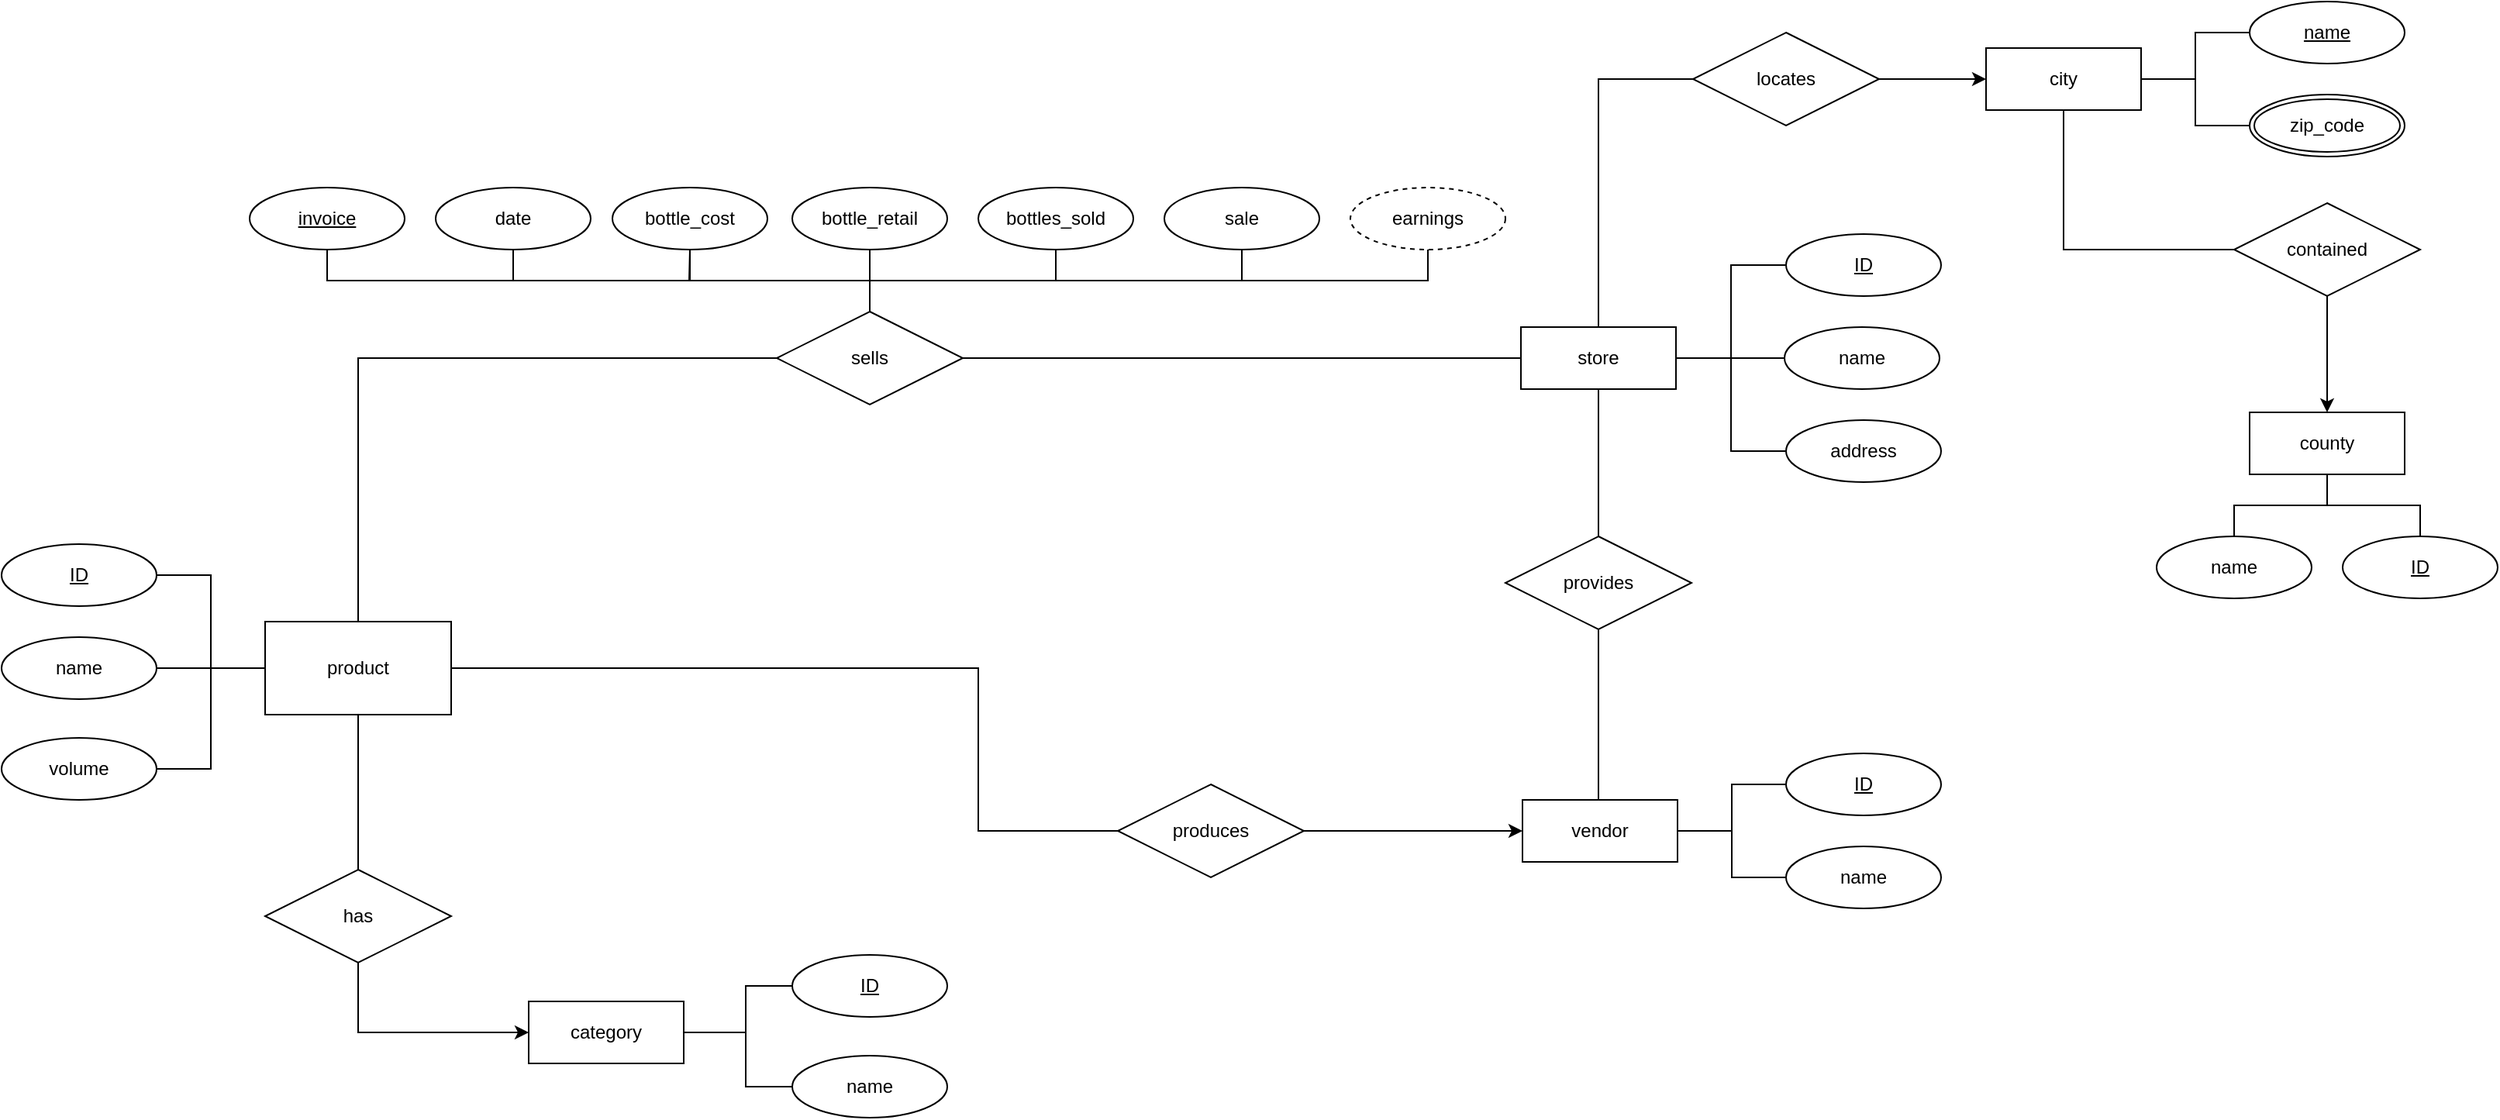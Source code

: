 <mxfile version="21.2.9" type="device">
  <diagram name="Página-1" id="CpuVKc3Z3gT7st1ZDinv">
    <mxGraphModel dx="1434" dy="796" grid="1" gridSize="10" guides="1" tooltips="1" connect="1" arrows="1" fold="1" page="1" pageScale="1" pageWidth="827" pageHeight="1169" math="0" shadow="0">
      <root>
        <mxCell id="0" />
        <mxCell id="1" parent="0" />
        <mxCell id="t0NuIf96gTucgw6YyUh--92" style="edgeStyle=orthogonalEdgeStyle;rounded=0;orthogonalLoop=1;jettySize=auto;html=1;exitX=1;exitY=0.75;exitDx=0;exitDy=0;endArrow=none;endFill=0;" parent="1" source="Jkc8xZQz6sf0sFc0_8F7-2" target="t0NuIf96gTucgw6YyUh--40" edge="1">
          <mxGeometry relative="1" as="geometry">
            <Array as="points">
              <mxPoint x="310" y="630" />
              <mxPoint x="650" y="630" />
              <mxPoint x="650" y="735" />
            </Array>
          </mxGeometry>
        </mxCell>
        <mxCell id="KLFE64AuCai8vggJglis-8" style="edgeStyle=orthogonalEdgeStyle;rounded=0;orthogonalLoop=1;jettySize=auto;html=1;entryX=1;entryY=0.5;entryDx=0;entryDy=0;endArrow=none;endFill=0;" edge="1" parent="1" source="Jkc8xZQz6sf0sFc0_8F7-2" target="Jkc8xZQz6sf0sFc0_8F7-5">
          <mxGeometry relative="1" as="geometry" />
        </mxCell>
        <mxCell id="KLFE64AuCai8vggJglis-9" style="edgeStyle=orthogonalEdgeStyle;rounded=0;orthogonalLoop=1;jettySize=auto;html=1;entryX=1;entryY=0.5;entryDx=0;entryDy=0;endArrow=none;endFill=0;" edge="1" parent="1" source="Jkc8xZQz6sf0sFc0_8F7-2" target="Jkc8xZQz6sf0sFc0_8F7-3">
          <mxGeometry relative="1" as="geometry" />
        </mxCell>
        <mxCell id="KLFE64AuCai8vggJglis-10" style="edgeStyle=orthogonalEdgeStyle;rounded=0;orthogonalLoop=1;jettySize=auto;html=1;entryX=1;entryY=0.5;entryDx=0;entryDy=0;endArrow=none;endFill=0;" edge="1" parent="1" source="Jkc8xZQz6sf0sFc0_8F7-2" target="Jkc8xZQz6sf0sFc0_8F7-9">
          <mxGeometry relative="1" as="geometry" />
        </mxCell>
        <mxCell id="Jkc8xZQz6sf0sFc0_8F7-2" value="product" style="rounded=0;whiteSpace=wrap;html=1;" parent="1" vertex="1">
          <mxGeometry x="190" y="600" width="120" height="60" as="geometry" />
        </mxCell>
        <mxCell id="Jkc8xZQz6sf0sFc0_8F7-3" value="ID" style="ellipse;whiteSpace=wrap;html=1;align=center;fontStyle=4;" parent="1" vertex="1">
          <mxGeometry x="20" y="550" width="100" height="40" as="geometry" />
        </mxCell>
        <mxCell id="Jkc8xZQz6sf0sFc0_8F7-5" value="name" style="ellipse;whiteSpace=wrap;html=1;align=center;" parent="1" vertex="1">
          <mxGeometry x="20" y="610" width="100" height="40" as="geometry" />
        </mxCell>
        <mxCell id="KLFE64AuCai8vggJglis-4" style="edgeStyle=orthogonalEdgeStyle;rounded=0;orthogonalLoop=1;jettySize=auto;html=1;endArrow=none;endFill=0;" edge="1" parent="1" source="Jkc8xZQz6sf0sFc0_8F7-7">
          <mxGeometry relative="1" as="geometry">
            <mxPoint x="463.5" y="380" as="targetPoint" />
          </mxGeometry>
        </mxCell>
        <mxCell id="Jkc8xZQz6sf0sFc0_8F7-7" value="bottle_cost" style="ellipse;whiteSpace=wrap;html=1;align=center;" parent="1" vertex="1">
          <mxGeometry x="414" y="320" width="100" height="40" as="geometry" />
        </mxCell>
        <mxCell id="Jkc8xZQz6sf0sFc0_8F7-9" value="volume" style="ellipse;whiteSpace=wrap;html=1;align=center;" parent="1" vertex="1">
          <mxGeometry x="20" y="675" width="100" height="40" as="geometry" />
        </mxCell>
        <mxCell id="Jkc8xZQz6sf0sFc0_8F7-75" style="edgeStyle=orthogonalEdgeStyle;rounded=0;orthogonalLoop=1;jettySize=auto;html=1;exitX=0;exitY=0.5;exitDx=0;exitDy=0;endArrow=none;endFill=0;" parent="1" source="Jkc8xZQz6sf0sFc0_8F7-11" target="Jkc8xZQz6sf0sFc0_8F7-74" edge="1">
          <mxGeometry relative="1" as="geometry" />
        </mxCell>
        <mxCell id="KLFE64AuCai8vggJglis-14" style="edgeStyle=orthogonalEdgeStyle;rounded=0;orthogonalLoop=1;jettySize=auto;html=1;entryX=0;entryY=0.5;entryDx=0;entryDy=0;endArrow=none;endFill=0;" edge="1" parent="1" source="Jkc8xZQz6sf0sFc0_8F7-11" target="Jkc8xZQz6sf0sFc0_8F7-15">
          <mxGeometry relative="1" as="geometry" />
        </mxCell>
        <mxCell id="KLFE64AuCai8vggJglis-15" style="edgeStyle=orthogonalEdgeStyle;rounded=0;orthogonalLoop=1;jettySize=auto;html=1;entryX=0;entryY=0.5;entryDx=0;entryDy=0;endArrow=none;endFill=0;" edge="1" parent="1" source="Jkc8xZQz6sf0sFc0_8F7-11" target="Jkc8xZQz6sf0sFc0_8F7-25">
          <mxGeometry relative="1" as="geometry" />
        </mxCell>
        <mxCell id="KLFE64AuCai8vggJglis-16" style="edgeStyle=orthogonalEdgeStyle;rounded=0;orthogonalLoop=1;jettySize=auto;html=1;entryX=0;entryY=0.5;entryDx=0;entryDy=0;endArrow=none;endFill=0;" edge="1" parent="1" source="Jkc8xZQz6sf0sFc0_8F7-11" target="Jkc8xZQz6sf0sFc0_8F7-22">
          <mxGeometry relative="1" as="geometry" />
        </mxCell>
        <mxCell id="Jkc8xZQz6sf0sFc0_8F7-11" value="store" style="whiteSpace=wrap;html=1;align=center;" parent="1" vertex="1">
          <mxGeometry x="1000" y="410" width="100" height="40" as="geometry" />
        </mxCell>
        <mxCell id="Jkc8xZQz6sf0sFc0_8F7-15" value="name" style="ellipse;whiteSpace=wrap;html=1;align=center;" parent="1" vertex="1">
          <mxGeometry x="1170" y="410" width="100" height="40" as="geometry" />
        </mxCell>
        <mxCell id="Jkc8xZQz6sf0sFc0_8F7-22" value="address" style="ellipse;whiteSpace=wrap;html=1;align=center;" parent="1" vertex="1">
          <mxGeometry x="1171" y="470" width="100" height="40" as="geometry" />
        </mxCell>
        <mxCell id="Jkc8xZQz6sf0sFc0_8F7-62" style="edgeStyle=orthogonalEdgeStyle;rounded=0;orthogonalLoop=1;jettySize=auto;html=1;exitX=1;exitY=0.5;exitDx=0;exitDy=0;endArrow=none;endFill=0;" parent="1" source="Jkc8xZQz6sf0sFc0_8F7-23" target="Jkc8xZQz6sf0sFc0_8F7-31" edge="1">
          <mxGeometry relative="1" as="geometry" />
        </mxCell>
        <mxCell id="t0NuIf96gTucgw6YyUh--49" style="edgeStyle=orthogonalEdgeStyle;rounded=0;orthogonalLoop=1;jettySize=auto;html=1;exitX=0;exitY=0.5;exitDx=0;exitDy=0;entryX=1;entryY=0.5;entryDx=0;entryDy=0;endArrow=none;endFill=0;startArrow=classic;startFill=1;" parent="1" source="Jkc8xZQz6sf0sFc0_8F7-23" target="t0NuIf96gTucgw6YyUh--34" edge="1">
          <mxGeometry relative="1" as="geometry" />
        </mxCell>
        <mxCell id="t0NuIf96gTucgw6YyUh--90" style="edgeStyle=orthogonalEdgeStyle;rounded=0;orthogonalLoop=1;jettySize=auto;html=1;exitX=0.5;exitY=1;exitDx=0;exitDy=0;endArrow=none;endFill=0;startArrow=none;startFill=0;" parent="1" source="Jkc8xZQz6sf0sFc0_8F7-23" target="t0NuIf96gTucgw6YyUh--37" edge="1">
          <mxGeometry relative="1" as="geometry">
            <Array as="points">
              <mxPoint x="1350" y="360" />
            </Array>
          </mxGeometry>
        </mxCell>
        <mxCell id="Jkc8xZQz6sf0sFc0_8F7-23" value="city" style="whiteSpace=wrap;html=1;align=center;" parent="1" vertex="1">
          <mxGeometry x="1300" y="230" width="100" height="40" as="geometry" />
        </mxCell>
        <mxCell id="Jkc8xZQz6sf0sFc0_8F7-25" value="ID" style="ellipse;whiteSpace=wrap;html=1;align=center;fontStyle=4;" parent="1" vertex="1">
          <mxGeometry x="1171" y="350" width="100" height="40" as="geometry" />
        </mxCell>
        <mxCell id="t0NuIf96gTucgw6YyUh--33" style="edgeStyle=orthogonalEdgeStyle;rounded=0;orthogonalLoop=1;jettySize=auto;html=1;exitX=0;exitY=0.5;exitDx=0;exitDy=0;entryX=1;entryY=0.5;entryDx=0;entryDy=0;endArrow=none;endFill=0;" parent="1" source="Jkc8xZQz6sf0sFc0_8F7-29" target="Jkc8xZQz6sf0sFc0_8F7-23" edge="1">
          <mxGeometry relative="1" as="geometry" />
        </mxCell>
        <mxCell id="Jkc8xZQz6sf0sFc0_8F7-29" value="zip_code" style="ellipse;shape=doubleEllipse;margin=3;whiteSpace=wrap;html=1;align=center;" parent="1" vertex="1">
          <mxGeometry x="1470" y="260" width="100" height="40" as="geometry" />
        </mxCell>
        <mxCell id="Jkc8xZQz6sf0sFc0_8F7-31" value="name" style="ellipse;whiteSpace=wrap;html=1;align=center;fontStyle=4;" parent="1" vertex="1">
          <mxGeometry x="1470" y="200" width="100" height="40" as="geometry" />
        </mxCell>
        <mxCell id="Jkc8xZQz6sf0sFc0_8F7-67" style="edgeStyle=orthogonalEdgeStyle;rounded=0;orthogonalLoop=1;jettySize=auto;html=1;endArrow=none;endFill=0;" parent="1" source="Jkc8xZQz6sf0sFc0_8F7-32" target="Jkc8xZQz6sf0sFc0_8F7-34" edge="1">
          <mxGeometry relative="1" as="geometry" />
        </mxCell>
        <mxCell id="Jkc8xZQz6sf0sFc0_8F7-68" style="edgeStyle=orthogonalEdgeStyle;rounded=0;orthogonalLoop=1;jettySize=auto;html=1;endArrow=none;endFill=0;" parent="1" source="Jkc8xZQz6sf0sFc0_8F7-32" target="Jkc8xZQz6sf0sFc0_8F7-36" edge="1">
          <mxGeometry relative="1" as="geometry" />
        </mxCell>
        <mxCell id="Jkc8xZQz6sf0sFc0_8F7-32" value="county" style="whiteSpace=wrap;html=1;align=center;" parent="1" vertex="1">
          <mxGeometry x="1470" y="465" width="100" height="40" as="geometry" />
        </mxCell>
        <mxCell id="Jkc8xZQz6sf0sFc0_8F7-34" value="name" style="ellipse;whiteSpace=wrap;html=1;align=center;" parent="1" vertex="1">
          <mxGeometry x="1410" y="545" width="100" height="40" as="geometry" />
        </mxCell>
        <mxCell id="Jkc8xZQz6sf0sFc0_8F7-36" value="ID" style="ellipse;whiteSpace=wrap;html=1;align=center;fontStyle=4;" parent="1" vertex="1">
          <mxGeometry x="1530" y="545" width="100" height="40" as="geometry" />
        </mxCell>
        <mxCell id="Jkc8xZQz6sf0sFc0_8F7-38" style="edgeStyle=orthogonalEdgeStyle;rounded=0;orthogonalLoop=1;jettySize=auto;html=1;exitX=0.5;exitY=1;exitDx=0;exitDy=0;" parent="1" source="Jkc8xZQz6sf0sFc0_8F7-32" target="Jkc8xZQz6sf0sFc0_8F7-32" edge="1">
          <mxGeometry relative="1" as="geometry" />
        </mxCell>
        <mxCell id="t0NuIf96gTucgw6YyUh--44" style="edgeStyle=orthogonalEdgeStyle;rounded=0;orthogonalLoop=1;jettySize=auto;html=1;exitX=0;exitY=0.5;exitDx=0;exitDy=0;entryX=0.5;entryY=0.5;entryDx=0;entryDy=0;entryPerimeter=0;endArrow=none;endFill=0;startArrow=classic;startFill=1;" parent="1" source="Jkc8xZQz6sf0sFc0_8F7-42" target="t0NuIf96gTucgw6YyUh--43" edge="1">
          <mxGeometry relative="1" as="geometry" />
        </mxCell>
        <mxCell id="t0NuIf96gTucgw6YyUh--87" style="edgeStyle=orthogonalEdgeStyle;rounded=0;orthogonalLoop=1;jettySize=auto;html=1;exitX=1;exitY=0.5;exitDx=0;exitDy=0;endArrow=none;endFill=0;" parent="1" source="Jkc8xZQz6sf0sFc0_8F7-42" target="Jkc8xZQz6sf0sFc0_8F7-43" edge="1">
          <mxGeometry relative="1" as="geometry">
            <Array as="points">
              <mxPoint x="500" y="865" />
              <mxPoint x="500" y="900" />
            </Array>
          </mxGeometry>
        </mxCell>
        <mxCell id="t0NuIf96gTucgw6YyUh--88" style="edgeStyle=orthogonalEdgeStyle;rounded=0;orthogonalLoop=1;jettySize=auto;html=1;exitX=1;exitY=0.5;exitDx=0;exitDy=0;endArrow=none;endFill=0;" parent="1" source="Jkc8xZQz6sf0sFc0_8F7-42" target="Jkc8xZQz6sf0sFc0_8F7-44" edge="1">
          <mxGeometry relative="1" as="geometry">
            <Array as="points">
              <mxPoint x="500" y="865" />
              <mxPoint x="500" y="835" />
            </Array>
          </mxGeometry>
        </mxCell>
        <mxCell id="Jkc8xZQz6sf0sFc0_8F7-42" value="category" style="whiteSpace=wrap;html=1;align=center;" parent="1" vertex="1">
          <mxGeometry x="360" y="845" width="100" height="40" as="geometry" />
        </mxCell>
        <mxCell id="Jkc8xZQz6sf0sFc0_8F7-43" value="name" style="ellipse;whiteSpace=wrap;html=1;align=center;" parent="1" vertex="1">
          <mxGeometry x="530" y="880" width="100" height="40" as="geometry" />
        </mxCell>
        <mxCell id="Jkc8xZQz6sf0sFc0_8F7-44" value="ID" style="ellipse;whiteSpace=wrap;html=1;align=center;fontStyle=4;" parent="1" vertex="1">
          <mxGeometry x="530" y="815" width="100" height="40" as="geometry" />
        </mxCell>
        <mxCell id="Jkc8xZQz6sf0sFc0_8F7-45" style="edgeStyle=orthogonalEdgeStyle;rounded=0;orthogonalLoop=1;jettySize=auto;html=1;exitX=0.5;exitY=1;exitDx=0;exitDy=0;" parent="1" source="Jkc8xZQz6sf0sFc0_8F7-42" target="Jkc8xZQz6sf0sFc0_8F7-42" edge="1">
          <mxGeometry relative="1" as="geometry" />
        </mxCell>
        <mxCell id="Jkc8xZQz6sf0sFc0_8F7-65" style="edgeStyle=orthogonalEdgeStyle;rounded=0;orthogonalLoop=1;jettySize=auto;html=1;exitX=1;exitY=0.5;exitDx=0;exitDy=0;endArrow=none;endFill=0;" parent="1" source="Jkc8xZQz6sf0sFc0_8F7-48" target="Jkc8xZQz6sf0sFc0_8F7-50" edge="1">
          <mxGeometry relative="1" as="geometry" />
        </mxCell>
        <mxCell id="Jkc8xZQz6sf0sFc0_8F7-66" style="edgeStyle=orthogonalEdgeStyle;rounded=0;orthogonalLoop=1;jettySize=auto;html=1;exitX=1;exitY=0.5;exitDx=0;exitDy=0;endArrow=none;endFill=0;" parent="1" source="Jkc8xZQz6sf0sFc0_8F7-48" target="Jkc8xZQz6sf0sFc0_8F7-49" edge="1">
          <mxGeometry relative="1" as="geometry" />
        </mxCell>
        <mxCell id="t0NuIf96gTucgw6YyUh--60" style="edgeStyle=orthogonalEdgeStyle;rounded=0;orthogonalLoop=1;jettySize=auto;html=1;exitX=0.5;exitY=0;exitDx=0;exitDy=0;endArrow=none;endFill=0;" parent="1" source="Jkc8xZQz6sf0sFc0_8F7-48" target="t0NuIf96gTucgw6YyUh--59" edge="1">
          <mxGeometry relative="1" as="geometry">
            <Array as="points">
              <mxPoint x="1050" y="715" />
            </Array>
          </mxGeometry>
        </mxCell>
        <mxCell id="t0NuIf96gTucgw6YyUh--84" style="edgeStyle=orthogonalEdgeStyle;rounded=0;orthogonalLoop=1;jettySize=auto;html=1;exitX=0;exitY=0.5;exitDx=0;exitDy=0;endArrow=none;endFill=0;startArrow=classic;startFill=1;" parent="1" source="Jkc8xZQz6sf0sFc0_8F7-48" target="t0NuIf96gTucgw6YyUh--40" edge="1">
          <mxGeometry relative="1" as="geometry" />
        </mxCell>
        <mxCell id="Jkc8xZQz6sf0sFc0_8F7-48" value="vendor" style="whiteSpace=wrap;html=1;align=center;" parent="1" vertex="1">
          <mxGeometry x="1001" y="715" width="100" height="40" as="geometry" />
        </mxCell>
        <mxCell id="Jkc8xZQz6sf0sFc0_8F7-49" value="name" style="ellipse;whiteSpace=wrap;html=1;align=center;" parent="1" vertex="1">
          <mxGeometry x="1171" y="745" width="100" height="40" as="geometry" />
        </mxCell>
        <mxCell id="Jkc8xZQz6sf0sFc0_8F7-50" value="ID" style="ellipse;whiteSpace=wrap;html=1;align=center;fontStyle=4;" parent="1" vertex="1">
          <mxGeometry x="1171" y="685" width="100" height="40" as="geometry" />
        </mxCell>
        <mxCell id="Jkc8xZQz6sf0sFc0_8F7-51" style="edgeStyle=orthogonalEdgeStyle;rounded=0;orthogonalLoop=1;jettySize=auto;html=1;exitX=0.5;exitY=1;exitDx=0;exitDy=0;" parent="1" source="Jkc8xZQz6sf0sFc0_8F7-48" target="Jkc8xZQz6sf0sFc0_8F7-48" edge="1">
          <mxGeometry relative="1" as="geometry" />
        </mxCell>
        <mxCell id="KLFE64AuCai8vggJglis-1" style="edgeStyle=orthogonalEdgeStyle;rounded=0;orthogonalLoop=1;jettySize=auto;html=1;endArrow=none;endFill=0;" edge="1" parent="1" source="Jkc8xZQz6sf0sFc0_8F7-52">
          <mxGeometry relative="1" as="geometry">
            <mxPoint x="580" y="390" as="targetPoint" />
          </mxGeometry>
        </mxCell>
        <mxCell id="Jkc8xZQz6sf0sFc0_8F7-52" value="bottle_retail" style="ellipse;whiteSpace=wrap;html=1;align=center;" parent="1" vertex="1">
          <mxGeometry x="530" y="320" width="100" height="40" as="geometry" />
        </mxCell>
        <mxCell id="Jkc8xZQz6sf0sFc0_8F7-76" style="edgeStyle=orthogonalEdgeStyle;rounded=0;orthogonalLoop=1;jettySize=auto;html=1;exitX=0;exitY=0.5;exitDx=0;exitDy=0;endArrow=none;endFill=0;" parent="1" source="Jkc8xZQz6sf0sFc0_8F7-74" target="Jkc8xZQz6sf0sFc0_8F7-2" edge="1">
          <mxGeometry relative="1" as="geometry" />
        </mxCell>
        <mxCell id="t0NuIf96gTucgw6YyUh--54" style="edgeStyle=orthogonalEdgeStyle;rounded=0;orthogonalLoop=1;jettySize=auto;html=1;exitX=0.5;exitY=0;exitDx=0;exitDy=0;endArrow=none;endFill=0;" parent="1" source="Jkc8xZQz6sf0sFc0_8F7-74" target="t0NuIf96gTucgw6YyUh--52" edge="1">
          <mxGeometry relative="1" as="geometry" />
        </mxCell>
        <mxCell id="t0NuIf96gTucgw6YyUh--55" style="edgeStyle=orthogonalEdgeStyle;rounded=0;orthogonalLoop=1;jettySize=auto;html=1;exitX=0.5;exitY=0;exitDx=0;exitDy=0;endArrow=none;endFill=0;" parent="1" source="Jkc8xZQz6sf0sFc0_8F7-74" target="t0NuIf96gTucgw6YyUh--53" edge="1">
          <mxGeometry relative="1" as="geometry" />
        </mxCell>
        <mxCell id="t0NuIf96gTucgw6YyUh--56" style="edgeStyle=orthogonalEdgeStyle;rounded=0;orthogonalLoop=1;jettySize=auto;html=1;exitX=0.5;exitY=0;exitDx=0;exitDy=0;endArrow=none;endFill=0;" parent="1" source="Jkc8xZQz6sf0sFc0_8F7-74" target="t0NuIf96gTucgw6YyUh--18" edge="1">
          <mxGeometry relative="1" as="geometry" />
        </mxCell>
        <mxCell id="t0NuIf96gTucgw6YyUh--57" style="edgeStyle=orthogonalEdgeStyle;rounded=0;orthogonalLoop=1;jettySize=auto;html=1;exitX=0.5;exitY=0;exitDx=0;exitDy=0;endArrow=none;endFill=0;entryX=0.5;entryY=1;entryDx=0;entryDy=0;" parent="1" source="Jkc8xZQz6sf0sFc0_8F7-74" target="2L22MfxqgFXWV3jHa0Rr-5" edge="1">
          <mxGeometry relative="1" as="geometry">
            <mxPoint x="770" y="360" as="targetPoint" />
          </mxGeometry>
        </mxCell>
        <mxCell id="t0NuIf96gTucgw6YyUh--58" style="edgeStyle=orthogonalEdgeStyle;rounded=0;orthogonalLoop=1;jettySize=auto;html=1;exitX=0.5;exitY=0;exitDx=0;exitDy=0;endArrow=none;endFill=0;" parent="1" source="Jkc8xZQz6sf0sFc0_8F7-74" target="t0NuIf96gTucgw6YyUh--25" edge="1">
          <mxGeometry relative="1" as="geometry" />
        </mxCell>
        <mxCell id="Jkc8xZQz6sf0sFc0_8F7-74" value="sells" style="shape=rhombus;perimeter=rhombusPerimeter;whiteSpace=wrap;html=1;align=center;" parent="1" vertex="1">
          <mxGeometry x="520" y="400" width="120" height="60" as="geometry" />
        </mxCell>
        <mxCell id="t0NuIf96gTucgw6YyUh--18" value="bottles_sold" style="ellipse;whiteSpace=wrap;html=1;align=center;" parent="1" vertex="1">
          <mxGeometry x="650" y="320" width="100" height="40" as="geometry" />
        </mxCell>
        <mxCell id="t0NuIf96gTucgw6YyUh--25" value="earnings" style="ellipse;whiteSpace=wrap;html=1;align=center;dashed=1;" parent="1" vertex="1">
          <mxGeometry x="890" y="320" width="100" height="40" as="geometry" />
        </mxCell>
        <mxCell id="t0NuIf96gTucgw6YyUh--64" style="edgeStyle=orthogonalEdgeStyle;rounded=0;orthogonalLoop=1;jettySize=auto;html=1;exitX=0;exitY=0.5;exitDx=0;exitDy=0;entryX=0.5;entryY=0;entryDx=0;entryDy=0;endArrow=none;endFill=0;" parent="1" source="t0NuIf96gTucgw6YyUh--34" target="Jkc8xZQz6sf0sFc0_8F7-11" edge="1">
          <mxGeometry relative="1" as="geometry">
            <Array as="points">
              <mxPoint x="1050" y="300" />
              <mxPoint x="1050" y="300" />
            </Array>
          </mxGeometry>
        </mxCell>
        <mxCell id="t0NuIf96gTucgw6YyUh--34" value="locates" style="shape=rhombus;perimeter=rhombusPerimeter;whiteSpace=wrap;html=1;align=center;" parent="1" vertex="1">
          <mxGeometry x="1111" y="220" width="120" height="60" as="geometry" />
        </mxCell>
        <mxCell id="t0NuIf96gTucgw6YyUh--40" value="produces" style="shape=rhombus;perimeter=rhombusPerimeter;whiteSpace=wrap;html=1;align=center;" parent="1" vertex="1">
          <mxGeometry x="740" y="705" width="120" height="60" as="geometry" />
        </mxCell>
        <mxCell id="t0NuIf96gTucgw6YyUh--46" style="edgeStyle=orthogonalEdgeStyle;rounded=0;orthogonalLoop=1;jettySize=auto;html=1;exitX=0.5;exitY=0;exitDx=0;exitDy=0;endArrow=none;endFill=0;" parent="1" source="t0NuIf96gTucgw6YyUh--43" target="Jkc8xZQz6sf0sFc0_8F7-2" edge="1">
          <mxGeometry relative="1" as="geometry" />
        </mxCell>
        <mxCell id="t0NuIf96gTucgw6YyUh--43" value="has" style="shape=rhombus;perimeter=rhombusPerimeter;whiteSpace=wrap;html=1;align=center;" parent="1" vertex="1">
          <mxGeometry x="190" y="760" width="120" height="60" as="geometry" />
        </mxCell>
        <mxCell id="t0NuIf96gTucgw6YyUh--52" value="invoice" style="ellipse;whiteSpace=wrap;html=1;align=center;fontStyle=4;" parent="1" vertex="1">
          <mxGeometry x="180" y="320" width="100" height="40" as="geometry" />
        </mxCell>
        <mxCell id="t0NuIf96gTucgw6YyUh--53" value="date" style="ellipse;whiteSpace=wrap;html=1;align=center;" parent="1" vertex="1">
          <mxGeometry x="300" y="320" width="100" height="40" as="geometry" />
        </mxCell>
        <mxCell id="t0NuIf96gTucgw6YyUh--61" style="edgeStyle=orthogonalEdgeStyle;rounded=0;orthogonalLoop=1;jettySize=auto;html=1;exitX=0.5;exitY=0;exitDx=0;exitDy=0;endArrow=none;endFill=0;" parent="1" source="t0NuIf96gTucgw6YyUh--59" target="Jkc8xZQz6sf0sFc0_8F7-11" edge="1">
          <mxGeometry relative="1" as="geometry" />
        </mxCell>
        <mxCell id="t0NuIf96gTucgw6YyUh--59" value="provides" style="shape=rhombus;perimeter=rhombusPerimeter;whiteSpace=wrap;html=1;align=center;" parent="1" vertex="1">
          <mxGeometry x="990" y="545" width="120" height="60" as="geometry" />
        </mxCell>
        <mxCell id="t0NuIf96gTucgw6YyUh--91" style="edgeStyle=orthogonalEdgeStyle;rounded=0;orthogonalLoop=1;jettySize=auto;html=1;exitX=0.5;exitY=1;exitDx=0;exitDy=0;endArrow=classic;endFill=1;startArrow=none;startFill=0;" parent="1" source="t0NuIf96gTucgw6YyUh--37" target="Jkc8xZQz6sf0sFc0_8F7-32" edge="1">
          <mxGeometry relative="1" as="geometry" />
        </mxCell>
        <mxCell id="t0NuIf96gTucgw6YyUh--37" value="contained" style="shape=rhombus;perimeter=rhombusPerimeter;whiteSpace=wrap;html=1;align=center;" parent="1" vertex="1">
          <mxGeometry x="1460" y="330" width="120" height="60" as="geometry" />
        </mxCell>
        <mxCell id="2L22MfxqgFXWV3jHa0Rr-5" value="sale" style="ellipse;whiteSpace=wrap;html=1;align=center;" parent="1" vertex="1">
          <mxGeometry x="770" y="320" width="100" height="40" as="geometry" />
        </mxCell>
      </root>
    </mxGraphModel>
  </diagram>
</mxfile>
